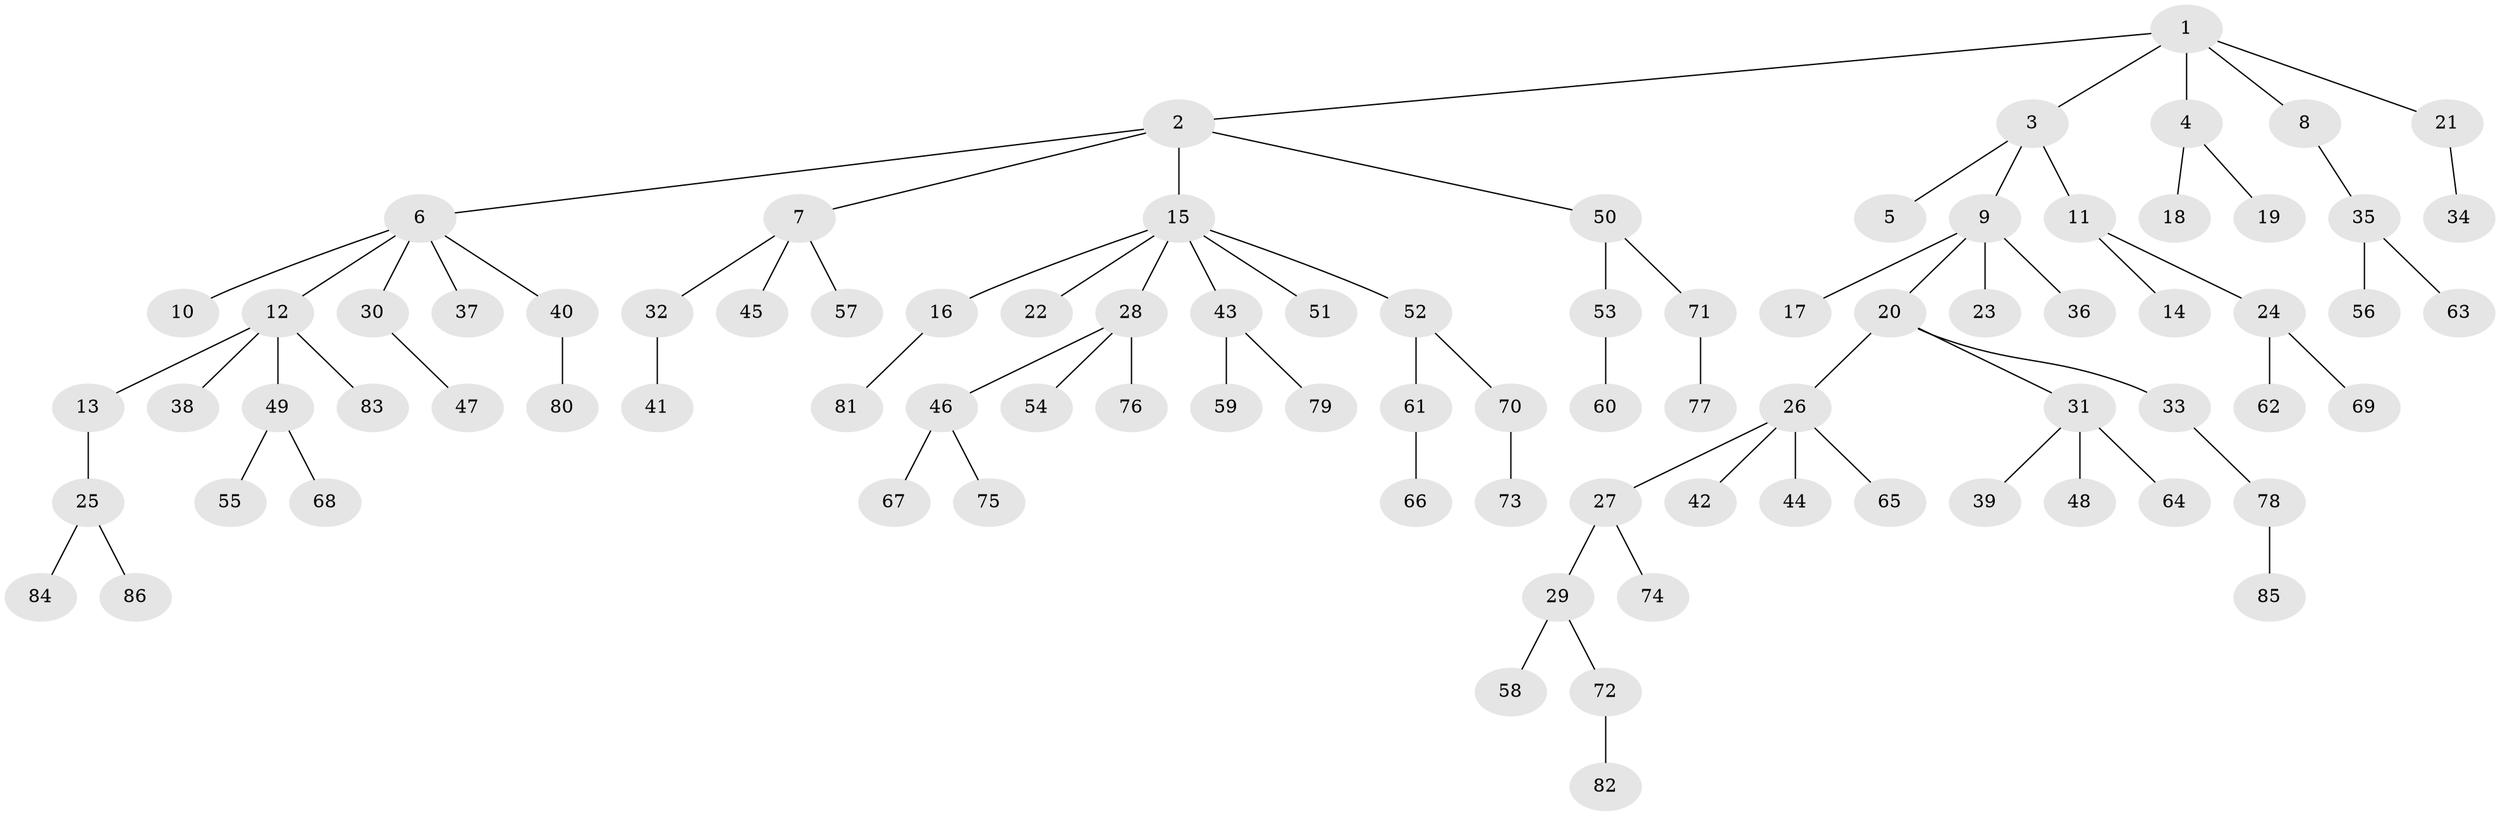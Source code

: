 // Generated by graph-tools (version 1.1) at 2025/11/02/27/25 16:11:25]
// undirected, 86 vertices, 85 edges
graph export_dot {
graph [start="1"]
  node [color=gray90,style=filled];
  1;
  2;
  3;
  4;
  5;
  6;
  7;
  8;
  9;
  10;
  11;
  12;
  13;
  14;
  15;
  16;
  17;
  18;
  19;
  20;
  21;
  22;
  23;
  24;
  25;
  26;
  27;
  28;
  29;
  30;
  31;
  32;
  33;
  34;
  35;
  36;
  37;
  38;
  39;
  40;
  41;
  42;
  43;
  44;
  45;
  46;
  47;
  48;
  49;
  50;
  51;
  52;
  53;
  54;
  55;
  56;
  57;
  58;
  59;
  60;
  61;
  62;
  63;
  64;
  65;
  66;
  67;
  68;
  69;
  70;
  71;
  72;
  73;
  74;
  75;
  76;
  77;
  78;
  79;
  80;
  81;
  82;
  83;
  84;
  85;
  86;
  1 -- 2;
  1 -- 3;
  1 -- 4;
  1 -- 8;
  1 -- 21;
  2 -- 6;
  2 -- 7;
  2 -- 15;
  2 -- 50;
  3 -- 5;
  3 -- 9;
  3 -- 11;
  4 -- 18;
  4 -- 19;
  6 -- 10;
  6 -- 12;
  6 -- 30;
  6 -- 37;
  6 -- 40;
  7 -- 32;
  7 -- 45;
  7 -- 57;
  8 -- 35;
  9 -- 17;
  9 -- 20;
  9 -- 23;
  9 -- 36;
  11 -- 14;
  11 -- 24;
  12 -- 13;
  12 -- 38;
  12 -- 49;
  12 -- 83;
  13 -- 25;
  15 -- 16;
  15 -- 22;
  15 -- 28;
  15 -- 43;
  15 -- 51;
  15 -- 52;
  16 -- 81;
  20 -- 26;
  20 -- 31;
  20 -- 33;
  21 -- 34;
  24 -- 62;
  24 -- 69;
  25 -- 84;
  25 -- 86;
  26 -- 27;
  26 -- 42;
  26 -- 44;
  26 -- 65;
  27 -- 29;
  27 -- 74;
  28 -- 46;
  28 -- 54;
  28 -- 76;
  29 -- 58;
  29 -- 72;
  30 -- 47;
  31 -- 39;
  31 -- 48;
  31 -- 64;
  32 -- 41;
  33 -- 78;
  35 -- 56;
  35 -- 63;
  40 -- 80;
  43 -- 59;
  43 -- 79;
  46 -- 67;
  46 -- 75;
  49 -- 55;
  49 -- 68;
  50 -- 53;
  50 -- 71;
  52 -- 61;
  52 -- 70;
  53 -- 60;
  61 -- 66;
  70 -- 73;
  71 -- 77;
  72 -- 82;
  78 -- 85;
}
